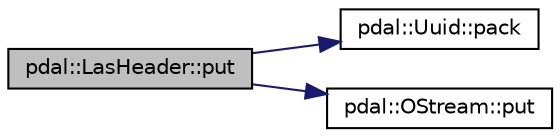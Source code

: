 digraph "pdal::LasHeader::put"
{
  edge [fontname="Helvetica",fontsize="10",labelfontname="Helvetica",labelfontsize="10"];
  node [fontname="Helvetica",fontsize="10",shape=record];
  rankdir="LR";
  Node1 [label="pdal::LasHeader::put",height=0.2,width=0.4,color="black", fillcolor="grey75", style="filled", fontcolor="black"];
  Node1 -> Node2 [color="midnightblue",fontsize="10",style="solid",fontname="Helvetica"];
  Node2 [label="pdal::Uuid::pack",height=0.2,width=0.4,color="black", fillcolor="white", style="filled",URL="$classpdal_1_1Uuid.html#a73ee3f41d8519dfef1f5d32de5c34c87"];
  Node1 -> Node3 [color="midnightblue",fontsize="10",style="solid",fontname="Helvetica"];
  Node3 [label="pdal::OStream::put",height=0.2,width=0.4,color="black", fillcolor="white", style="filled",URL="$classpdal_1_1OStream.html#ae1e8327478f6e16d6f0ec19d876106b5"];
}
